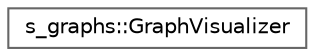 digraph "Graphical Class Hierarchy"
{
 // LATEX_PDF_SIZE
  bgcolor="transparent";
  edge [fontname=Helvetica,fontsize=10,labelfontname=Helvetica,labelfontsize=10];
  node [fontname=Helvetica,fontsize=10,shape=box,height=0.2,width=0.4];
  rankdir="LR";
  Node0 [label="s_graphs::GraphVisualizer",height=0.2,width=0.4,color="grey40", fillcolor="white", style="filled",URL="$classs__graphs_1_1GraphVisualizer.html",tooltip=" "];
}
